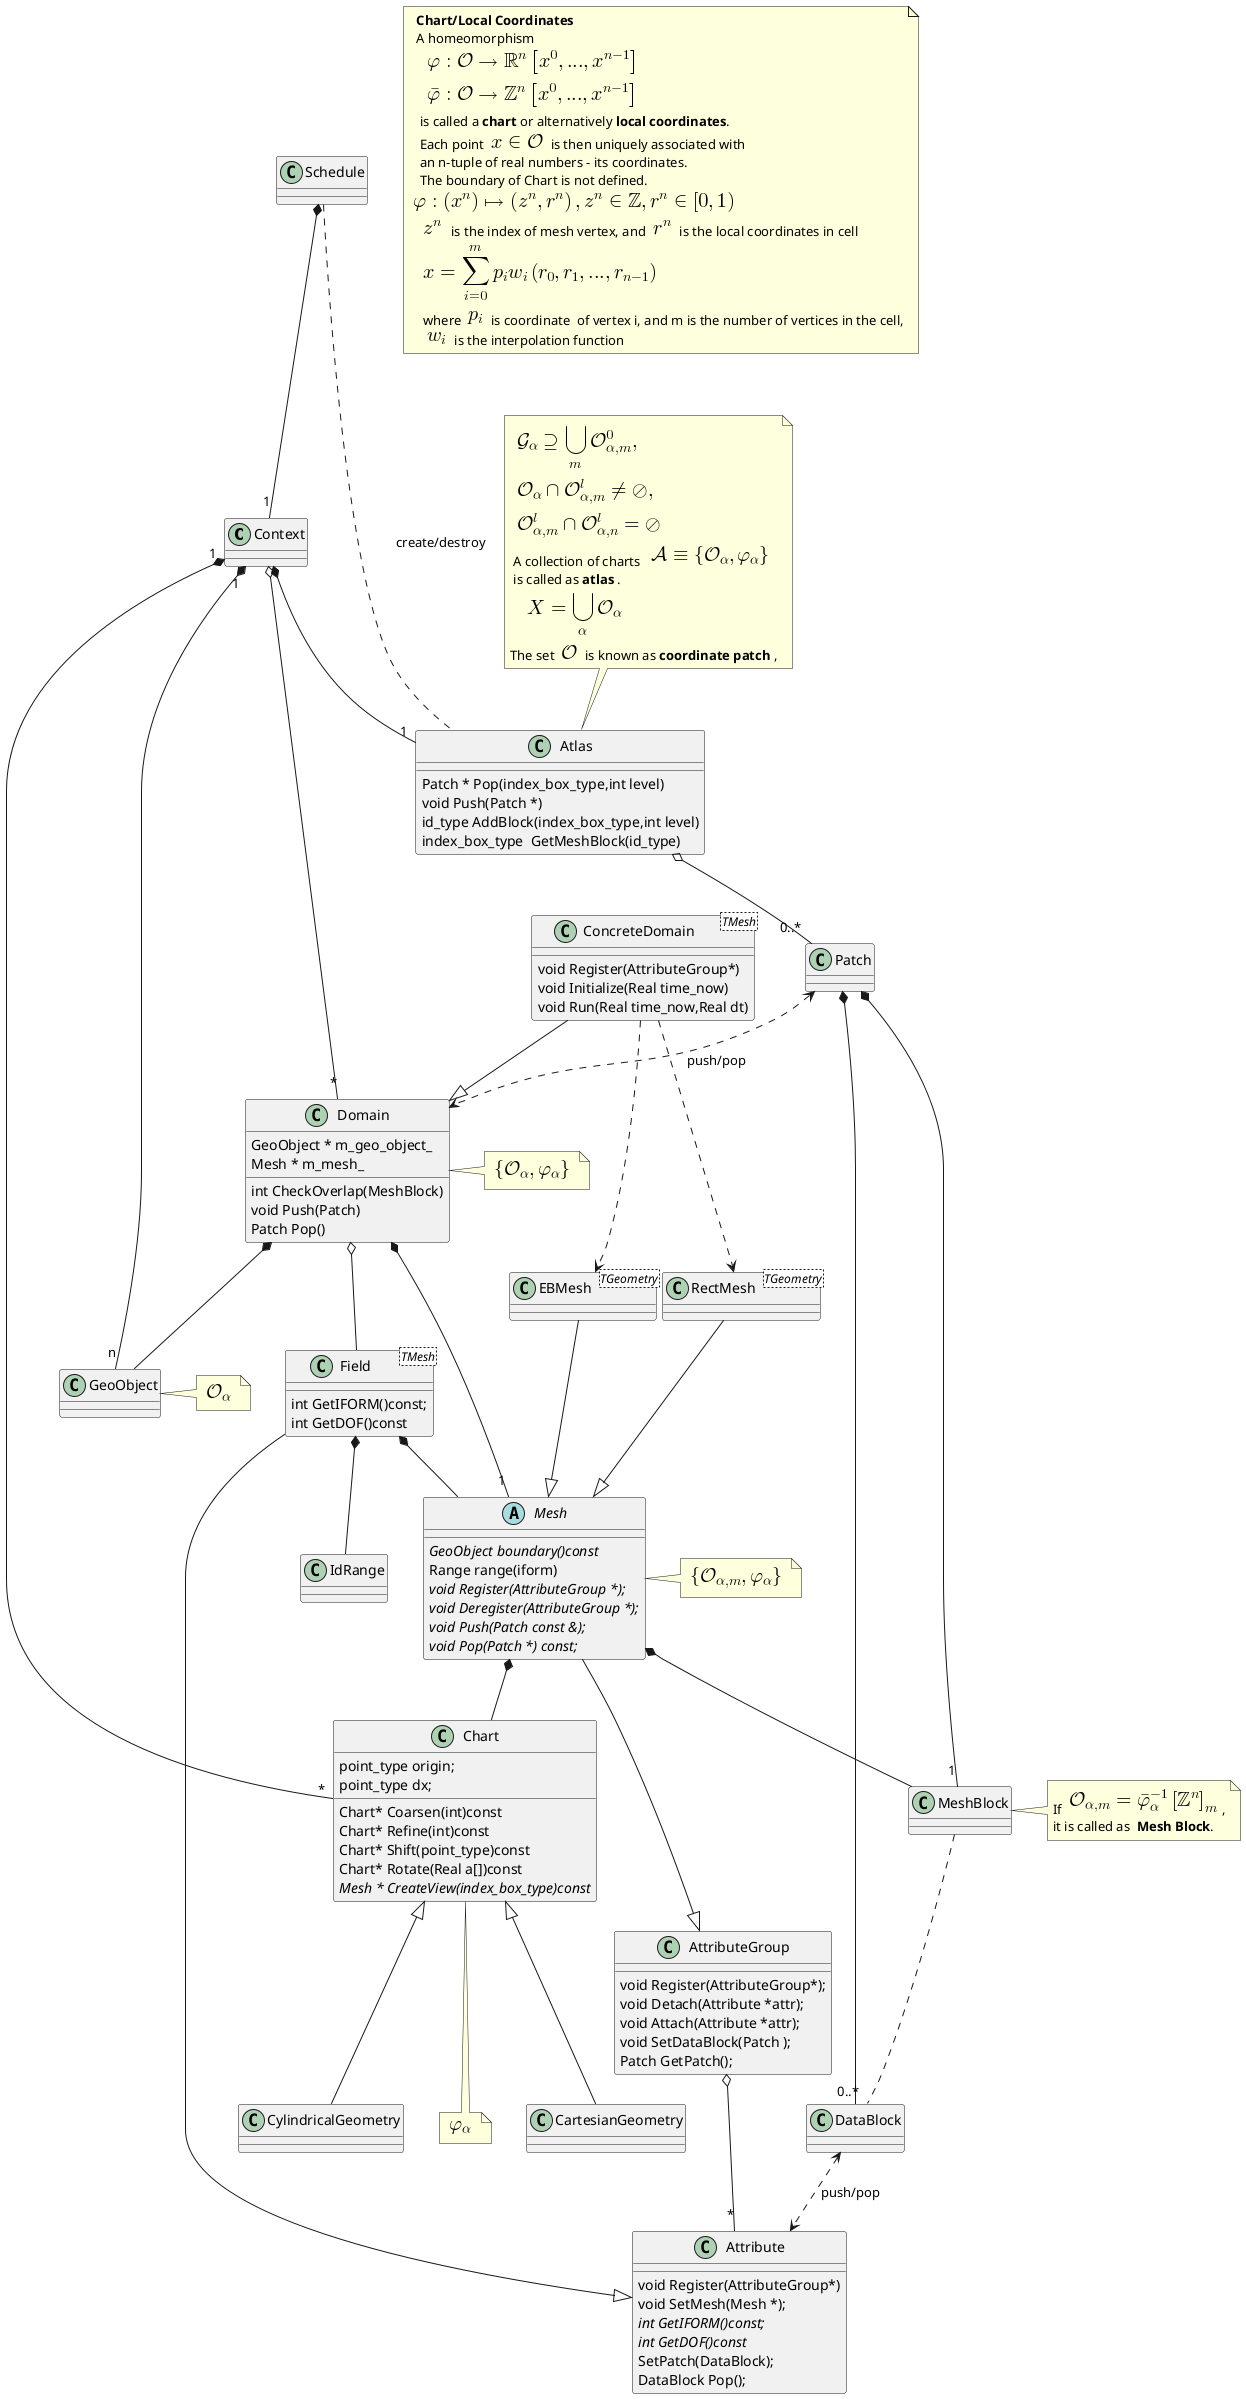 

@startuml
class Context{
}
Context o-- "*" Domain
Context "1" *-- "n" GeoObject
Context *-- "1" Atlas
Context "1" *-- "*" Chart

class Schedule{
}
Schedule *-- "1" Context

class GeoObject{
}
note right
   <latex> \mathcal{O}_{\alpha}  </latex>
end note
class MeshBlock{
}
note right
     If <latex> \mathcal{O}_{\alpha,m} = \bar{\varphi} ^{-1}_{\alpha} \left[ \mathbb{Z}^n \right] _m </latex>,
     it is called as  <b>Mesh Block</b>.
end note
class Atlas{
     Patch * Pop(index_box_type,int level)
     void Push(Patch *)
     id_type AddBlock(index_box_type,int level)
     index_box_type  GetMeshBlock(id_type)
}
note top of Atlas
  <latex>  \mathcal{G}_{\alpha}\supseteq \bigcup_{m}  \mathcal{O}_{\alpha,m}^0 ,</latex>
  <latex>  \mathcal{O}_{\alpha} \cap  \mathcal{O}_{\alpha,m}^l \neq  \oslash,</latex>
  <latex>  \mathcal{O}_{\alpha,m}^l \cap \mathcal{O}_{\alpha,n}^l =\oslash </latex>
  A collection of charts  <latex>\mathcal{A}\equiv\left\{ \mathcal{O}_{\alpha},\varphi_{\alpha}\right\} </latex>
  is called as <b>atlas</b> .
     <latex>X=\bigcup_{\alpha} \mathcal{O}_{\alpha} </latex>
 The set <latex> \mathcal{O} </latex> is known as <b>coordinate patch </b>,
end note
Atlas o-- "0..*" Patch
Schedule .. Atlas: create/destroy
class Domain{
     GeoObject * m_geo_object_
     Mesh * m_mesh_
     int CheckOverlap(MeshBlock)
     void Push(Patch)
     Patch Pop()
}
note right
   <latex>\left\{ \mathcal{O}_{\alpha},\varphi_{\alpha}\right\} </latex>
end note
Domain *-- GeoObject
Domain *-- "1" Mesh
Domain o-- Field

class IdRange{
}


class ConcreteDomain<TMesh>{
     void Register(AttributeGroup*)
     void Initialize(Real time_now)
     void Run(Real time_now,Real dt)
}
ConcreteDomain --|> Domain

class Chart{
     point_type origin;
     point_type dx;
      Chart* Coarsen(int)const
      Chart* Refine(int)const
      Chart* Shift(point_type)const
      Chart* Rotate(Real a[])const
      {abstract} Mesh * CreateView(index_box_type)const
 }
 note bottom of Chart
    <latex>  \varphi_{\alpha}</latex>
 end note



 note as LocalCoordinates
   <b>Chart/Local Coordinates</b>
   A homeomorphism
     <latex>\varphi:\mathcal{O}\rightarrow\mathbb{R}^{n}\left[x^{0},...,x^{n-1}\right] </latex>
     <latex>\bar{\varphi}:\mathcal{O}\rightarrow\mathbb{Z}^{n}\left[x^{0},...,x^{n-1}\right] </latex>
    is called a <b>chart</b> or alternatively <b>local coordinates</b>.
    Each point <latex> x\in\mathcal{O} </latex> is then uniquely associated with
    an n-tuple of real numbers - its coordinates.
    The boundary of Chart is not defined.
 <latex>\varphi:\left(x^{n}\right)\mapsto\left(z^{n},r^{n}\right),z^{n}\in\mathbb{Z},r^{n}\in\left[0,1\right)</latex>
    <latex>z^{n}</latex> is the index of mesh vertex, and <latex>r^{n}</latex> is the local coordinates in cell
    <latex>x= \sum _{i=0}^{m} p_i w_i\left( r_0,r_1,...,r_{n-1} \right) </latex>
     where <latex>p_i</latex> is coordinate  of vertex i, and m is the number of vertices in the cell,
     <latex>w_i</latex> is the interpolation function
 end note
 MeshBlock .. DataBlock

 abstract  Mesh {
      {abstract} GeoObject boundary()const
      Range range(iform)
      {abstract} void Register(AttributeGroup *);
      {abstract} void Deregister(AttributeGroup *);
      {abstract} void Push(Patch const &);
      {abstract} void Pop(Patch *) const;
 }
 note right of Mesh
    <latex>\left\{ \mathcal{O}_{\alpha,m},\varphi_{\alpha}\right\} </latex>
 end note
 Mesh *-- Chart
 Mesh *-- MeshBlock
 Mesh --|> AttributeGroup

 class Patch {
 }
 Patch *-- "1" MeshBlock
 Patch *-- "0..*" DataBlock

 class IdRange{
 }

 class RectMesh<TGeometry> {
 }
 RectMesh --|> Mesh
 class EBMesh<TGeometry> {
 }
 EBMesh --|> Mesh

 ConcreteDomain ..> RectMesh
 ConcreteDomain ..> EBMesh
 class Attribute {
      void Register(AttributeGroup*)
      void SetMesh(Mesh *);
      {abstract} int GetIFORM()const;
      {abstract} int GetDOF()const
      SetPatch(DataBlock);
      DataBlock Pop();
 }
 class AttributeGroup {
      void Register(AttributeGroup*);
      void Detach(Attribute *attr);
      void Attach(Attribute *attr);
      void SetDataBlock(Patch );
      Patch GetPatch();
 }
 AttributeGroup o-- "*" Attribute

 class Field<TMesh>{
    int GetIFORM()const;
     int GetDOF()const
 }

 Field --|> Attribute
 Field *-- Mesh
 Field *-- IdRange
 Chart <|-- CartesianGeometry
 Chart <|-- CylindricalGeometry

 Patch <..> Domain : push/pop
 DataBlock <..> Attribute : push/pop
 @enduml

 @startuml
 start
 repeat
  repeat
      : push Patch to Domain;
    if (MeshBlock inside Domain) then (yes)
      : Domain.center_worker.run();
    elseif (MeshBlock inside Domain[A]) then (yes)
      : Domain.boundary_worker[A].run();
    else (outside)
      : do sth.;
    endif
      : GetDataBlock Patch from Domain;
  repeat while (more Domain?)
 repeat while (more MeshBlock ?)
 end
 @enduml





  @startuml
  actor Main
  Main -> DomainView : Set U as MeshView
  activate DomainView
      alt if MeshView=nullptr
           create MeshView
      DomainView -> MeshView : create U as MeshView
      MeshView --> DomainView: return MeshView
      end
      DomainView --> Main : Done
  deactivate DomainView
  @enduml
  @startuml
  actor Main
  Main -> DomainView : Dispatch
  activate DomainView
      DomainView->MeshView:  Dispatch
      MeshView->MeshView: SetMeshBlock
      activate MeshView
      deactivate MeshView
      MeshView -->DomainView:  Done
      DomainView --> Main : Done
  deactivate DomainView
  @enduml
  @startuml
  Main ->DomainView: Update
  activate DomainView
      DomainView -> AttributeView : Update
      activate AttributeView
           AttributeView -> Field : Update
           Field -> AttributeView : Update
           activate AttributeView
                AttributeView -> DomainView : get DataBlock at attr.id()
                DomainView --> AttributeView : return DataBlock at attr.id()
                AttributeView --> Field : return DataBlock is ready
           deactivate AttributeView
           alt if data_block.isNull()
               Field -> Field :  create DataBlock
               Field -> AttributeView : send DataBlock
               AttributeView --> Field : Done
           end
           Field --> AttributeView : Done
           AttributeView --> DomainView : Done
      deactivate AttributeView
      DomainView -> MeshView : Update
      activate MeshView
           alt if isFirstTime
               MeshView -> AttributeView : Set Initialize Value
               activate AttributeView
                    AttributeView --> MeshView : Done
               deactivate AttributeView
           end
           MeshView --> DomainView : Done
      deactivate MeshView
      DomainView -> Worker : Update
      activate Worker
           alt if isFirstTime
               Worker -> AttributeView : set initialize value
               activate AttributeView
                   AttributeView --> Worker : Done
               deactivate AttributeView
           end
           Worker --> DomainView : Done
      deactivate Worker
      DomainView --> Main : Done
  deactivate DomainView
  deactivate Main
  @enduml